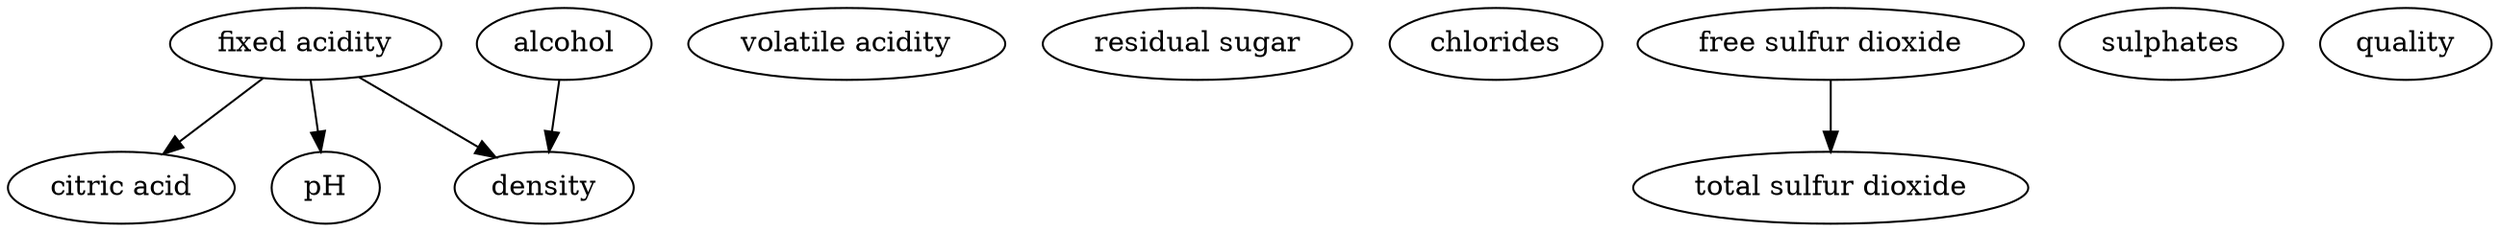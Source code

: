 strict digraph {
	0 [label="fixed acidity"]
	1 [label="volatile acidity"]
	2 [label="citric acid"]
	3 [label="residual sugar"]
	4 [label="chlorides"]
	5 [label="free sulfur dioxide"]
	6 [label="total sulfur dioxide"]
	7 [label="density"]
	8 [label="pH"]
	9 [label="sulphates"]
	10 [label="alcohol"]
	11 [label="quality"]
	0 -> 2
	0 -> 7
	0 -> 8
	5 -> 6
	10 -> 7
}